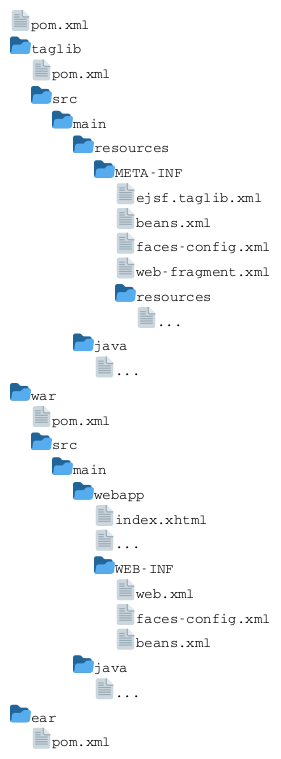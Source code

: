 @startfiles

' Enterprise JSF project.
'
' Copyright 2021-2024 e-Contract.be BV. All rights reserved.
' e-Contract.be BV proprietary/confidential. Use is subject to license terms.

/pom.xml
/taglib/pom.xml
/taglib/src/main/resources/META-INF/ejsf.taglib.xml
/taglib/src/main/resources/META-INF/beans.xml
/taglib/src/main/resources/META-INF/faces-config.xml
/taglib/src/main/resources/META-INF/web-fragment.xml
/taglib/src/main/resources/META-INF/resources/...
/taglib/src/main/java/...
/war/pom.xml
/war/src/main/webapp/index.xhtml
/war/src/main/webapp/...
/war/src/main/webapp/WEB-INF/web.xml
/war/src/main/webapp/WEB-INF/faces-config.xml
/war/src/main/webapp/WEB-INF/beans.xml
/war/src/main/java/...
/ear/pom.xml

@endfiles
